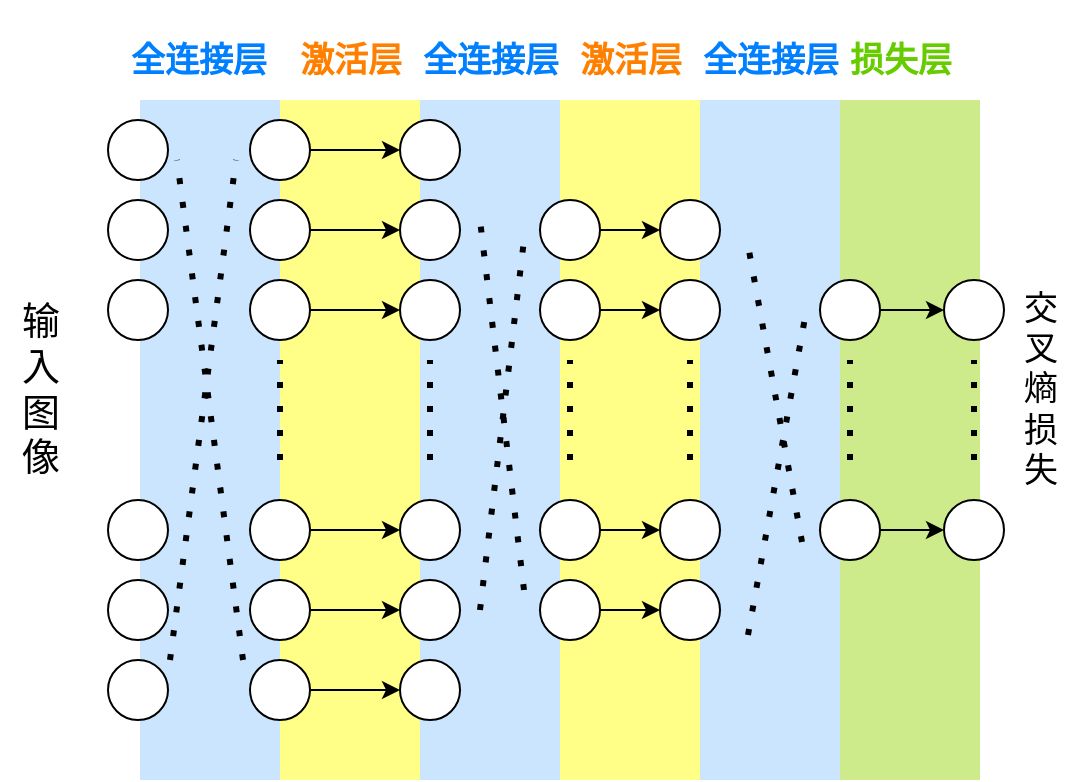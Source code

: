 <mxfile version="21.6.5" type="device">
  <diagram name="第 1 页" id="ZG5WBM6bRFndbdkF7kXa">
    <mxGraphModel dx="987" dy="623" grid="1" gridSize="10" guides="1" tooltips="1" connect="1" arrows="1" fold="1" page="1" pageScale="1" pageWidth="827" pageHeight="1169" math="0" shadow="0">
      <root>
        <mxCell id="0" />
        <mxCell id="1" parent="0" />
        <mxCell id="eWvzE5wjFXnHlnKz7sGr-1" value="" style="rounded=0;whiteSpace=wrap;html=1;fillColor=#cce5ff;strokeColor=none;" vertex="1" parent="1">
          <mxGeometry x="210" y="160" width="70" height="340" as="geometry" />
        </mxCell>
        <mxCell id="eWvzE5wjFXnHlnKz7sGr-2" value="" style="rounded=0;whiteSpace=wrap;html=1;fillColor=#ffff88;strokeColor=none;" vertex="1" parent="1">
          <mxGeometry x="280" y="160" width="70" height="340" as="geometry" />
        </mxCell>
        <mxCell id="eWvzE5wjFXnHlnKz7sGr-3" value="" style="rounded=0;whiteSpace=wrap;html=1;fillColor=#cce5ff;strokeColor=none;" vertex="1" parent="1">
          <mxGeometry x="350" y="160" width="70" height="340" as="geometry" />
        </mxCell>
        <mxCell id="eWvzE5wjFXnHlnKz7sGr-4" value="" style="rounded=0;whiteSpace=wrap;html=1;fillColor=#ffff88;strokeColor=none;" vertex="1" parent="1">
          <mxGeometry x="420" y="160" width="70" height="340" as="geometry" />
        </mxCell>
        <mxCell id="eWvzE5wjFXnHlnKz7sGr-5" value="" style="rounded=0;whiteSpace=wrap;html=1;fillColor=#cce5ff;strokeColor=none;" vertex="1" parent="1">
          <mxGeometry x="490" y="160" width="70" height="340" as="geometry" />
        </mxCell>
        <mxCell id="eWvzE5wjFXnHlnKz7sGr-6" value="" style="rounded=0;whiteSpace=wrap;html=1;fillColor=#cdeb8b;strokeColor=none;" vertex="1" parent="1">
          <mxGeometry x="560" y="160" width="70" height="340" as="geometry" />
        </mxCell>
        <mxCell id="eWvzE5wjFXnHlnKz7sGr-108" style="edgeStyle=orthogonalEdgeStyle;rounded=0;orthogonalLoop=1;jettySize=auto;html=1;entryX=0;entryY=0.5;entryDx=0;entryDy=0;" edge="1" parent="1" source="eWvzE5wjFXnHlnKz7sGr-12" target="eWvzE5wjFXnHlnKz7sGr-28">
          <mxGeometry relative="1" as="geometry" />
        </mxCell>
        <mxCell id="eWvzE5wjFXnHlnKz7sGr-12" value="" style="ellipse;whiteSpace=wrap;html=1;aspect=fixed;" vertex="1" parent="1">
          <mxGeometry x="265" y="400" width="30" height="30" as="geometry" />
        </mxCell>
        <mxCell id="eWvzE5wjFXnHlnKz7sGr-109" style="edgeStyle=orthogonalEdgeStyle;rounded=0;orthogonalLoop=1;jettySize=auto;html=1;entryX=0;entryY=0.5;entryDx=0;entryDy=0;" edge="1" parent="1" source="eWvzE5wjFXnHlnKz7sGr-13" target="eWvzE5wjFXnHlnKz7sGr-29">
          <mxGeometry relative="1" as="geometry" />
        </mxCell>
        <mxCell id="eWvzE5wjFXnHlnKz7sGr-13" value="" style="ellipse;whiteSpace=wrap;html=1;aspect=fixed;" vertex="1" parent="1">
          <mxGeometry x="265" y="440" width="30" height="30" as="geometry" />
        </mxCell>
        <mxCell id="eWvzE5wjFXnHlnKz7sGr-104" style="edgeStyle=orthogonalEdgeStyle;rounded=0;orthogonalLoop=1;jettySize=auto;html=1;" edge="1" parent="1" source="eWvzE5wjFXnHlnKz7sGr-15" target="eWvzE5wjFXnHlnKz7sGr-30">
          <mxGeometry relative="1" as="geometry" />
        </mxCell>
        <mxCell id="eWvzE5wjFXnHlnKz7sGr-15" value="" style="ellipse;whiteSpace=wrap;html=1;aspect=fixed;" vertex="1" parent="1">
          <mxGeometry x="265" y="170" width="30" height="30" as="geometry" />
        </mxCell>
        <mxCell id="eWvzE5wjFXnHlnKz7sGr-105" style="edgeStyle=orthogonalEdgeStyle;rounded=0;orthogonalLoop=1;jettySize=auto;html=1;" edge="1" parent="1" source="eWvzE5wjFXnHlnKz7sGr-16" target="eWvzE5wjFXnHlnKz7sGr-31">
          <mxGeometry relative="1" as="geometry" />
        </mxCell>
        <mxCell id="eWvzE5wjFXnHlnKz7sGr-16" value="" style="ellipse;whiteSpace=wrap;html=1;aspect=fixed;" vertex="1" parent="1">
          <mxGeometry x="265" y="210" width="30" height="30" as="geometry" />
        </mxCell>
        <mxCell id="eWvzE5wjFXnHlnKz7sGr-18" value="" style="endArrow=none;dashed=1;html=1;dashPattern=1 3;strokeWidth=3;rounded=0;" edge="1" parent="1">
          <mxGeometry width="50" height="50" relative="1" as="geometry">
            <mxPoint x="280" y="340" as="sourcePoint" />
            <mxPoint x="280" y="290" as="targetPoint" />
          </mxGeometry>
        </mxCell>
        <mxCell id="eWvzE5wjFXnHlnKz7sGr-106" style="edgeStyle=orthogonalEdgeStyle;rounded=0;orthogonalLoop=1;jettySize=auto;html=1;entryX=0;entryY=0.5;entryDx=0;entryDy=0;" edge="1" parent="1" source="eWvzE5wjFXnHlnKz7sGr-19" target="eWvzE5wjFXnHlnKz7sGr-33">
          <mxGeometry relative="1" as="geometry" />
        </mxCell>
        <mxCell id="eWvzE5wjFXnHlnKz7sGr-19" value="" style="ellipse;whiteSpace=wrap;html=1;aspect=fixed;" vertex="1" parent="1">
          <mxGeometry x="265" y="250" width="30" height="30" as="geometry" />
        </mxCell>
        <mxCell id="eWvzE5wjFXnHlnKz7sGr-107" style="edgeStyle=orthogonalEdgeStyle;rounded=0;orthogonalLoop=1;jettySize=auto;html=1;" edge="1" parent="1" source="eWvzE5wjFXnHlnKz7sGr-20" target="eWvzE5wjFXnHlnKz7sGr-34">
          <mxGeometry relative="1" as="geometry" />
        </mxCell>
        <mxCell id="eWvzE5wjFXnHlnKz7sGr-20" value="" style="ellipse;whiteSpace=wrap;html=1;aspect=fixed;" vertex="1" parent="1">
          <mxGeometry x="265" y="360" width="30" height="30" as="geometry" />
        </mxCell>
        <mxCell id="eWvzE5wjFXnHlnKz7sGr-28" value="" style="ellipse;whiteSpace=wrap;html=1;aspect=fixed;" vertex="1" parent="1">
          <mxGeometry x="340" y="400" width="30" height="30" as="geometry" />
        </mxCell>
        <mxCell id="eWvzE5wjFXnHlnKz7sGr-29" value="" style="ellipse;whiteSpace=wrap;html=1;aspect=fixed;" vertex="1" parent="1">
          <mxGeometry x="340" y="440" width="30" height="30" as="geometry" />
        </mxCell>
        <mxCell id="eWvzE5wjFXnHlnKz7sGr-30" value="" style="ellipse;whiteSpace=wrap;html=1;aspect=fixed;" vertex="1" parent="1">
          <mxGeometry x="340" y="170" width="30" height="30" as="geometry" />
        </mxCell>
        <mxCell id="eWvzE5wjFXnHlnKz7sGr-31" value="" style="ellipse;whiteSpace=wrap;html=1;aspect=fixed;" vertex="1" parent="1">
          <mxGeometry x="340" y="210" width="30" height="30" as="geometry" />
        </mxCell>
        <mxCell id="eWvzE5wjFXnHlnKz7sGr-32" value="" style="endArrow=none;dashed=1;html=1;dashPattern=1 3;strokeWidth=3;rounded=0;" edge="1" parent="1">
          <mxGeometry width="50" height="50" relative="1" as="geometry">
            <mxPoint x="355" y="340" as="sourcePoint" />
            <mxPoint x="355" y="290" as="targetPoint" />
          </mxGeometry>
        </mxCell>
        <mxCell id="eWvzE5wjFXnHlnKz7sGr-33" value="" style="ellipse;whiteSpace=wrap;html=1;aspect=fixed;" vertex="1" parent="1">
          <mxGeometry x="340" y="250" width="30" height="30" as="geometry" />
        </mxCell>
        <mxCell id="eWvzE5wjFXnHlnKz7sGr-34" value="" style="ellipse;whiteSpace=wrap;html=1;aspect=fixed;" vertex="1" parent="1">
          <mxGeometry x="340" y="360" width="30" height="30" as="geometry" />
        </mxCell>
        <mxCell id="eWvzE5wjFXnHlnKz7sGr-117" style="edgeStyle=orthogonalEdgeStyle;rounded=0;orthogonalLoop=1;jettySize=auto;html=1;" edge="1" parent="1" source="eWvzE5wjFXnHlnKz7sGr-35" target="eWvzE5wjFXnHlnKz7sGr-40">
          <mxGeometry relative="1" as="geometry" />
        </mxCell>
        <mxCell id="eWvzE5wjFXnHlnKz7sGr-35" value="" style="ellipse;whiteSpace=wrap;html=1;aspect=fixed;" vertex="1" parent="1">
          <mxGeometry x="410" y="400" width="30" height="30" as="geometry" />
        </mxCell>
        <mxCell id="eWvzE5wjFXnHlnKz7sGr-114" style="edgeStyle=orthogonalEdgeStyle;rounded=0;orthogonalLoop=1;jettySize=auto;html=1;" edge="1" parent="1" source="eWvzE5wjFXnHlnKz7sGr-36" target="eWvzE5wjFXnHlnKz7sGr-41">
          <mxGeometry relative="1" as="geometry" />
        </mxCell>
        <mxCell id="eWvzE5wjFXnHlnKz7sGr-36" value="" style="ellipse;whiteSpace=wrap;html=1;aspect=fixed;" vertex="1" parent="1">
          <mxGeometry x="410" y="210" width="30" height="30" as="geometry" />
        </mxCell>
        <mxCell id="eWvzE5wjFXnHlnKz7sGr-37" value="" style="endArrow=none;dashed=1;html=1;dashPattern=1 3;strokeWidth=3;rounded=0;" edge="1" parent="1">
          <mxGeometry width="50" height="50" relative="1" as="geometry">
            <mxPoint x="425" y="340" as="sourcePoint" />
            <mxPoint x="425" y="290" as="targetPoint" />
          </mxGeometry>
        </mxCell>
        <mxCell id="eWvzE5wjFXnHlnKz7sGr-115" style="edgeStyle=orthogonalEdgeStyle;rounded=0;orthogonalLoop=1;jettySize=auto;html=1;" edge="1" parent="1" source="eWvzE5wjFXnHlnKz7sGr-38" target="eWvzE5wjFXnHlnKz7sGr-43">
          <mxGeometry relative="1" as="geometry" />
        </mxCell>
        <mxCell id="eWvzE5wjFXnHlnKz7sGr-38" value="" style="ellipse;whiteSpace=wrap;html=1;aspect=fixed;" vertex="1" parent="1">
          <mxGeometry x="410" y="250" width="30" height="30" as="geometry" />
        </mxCell>
        <mxCell id="eWvzE5wjFXnHlnKz7sGr-116" style="edgeStyle=orthogonalEdgeStyle;rounded=0;orthogonalLoop=1;jettySize=auto;html=1;" edge="1" parent="1" source="eWvzE5wjFXnHlnKz7sGr-39" target="eWvzE5wjFXnHlnKz7sGr-44">
          <mxGeometry relative="1" as="geometry" />
        </mxCell>
        <mxCell id="eWvzE5wjFXnHlnKz7sGr-39" value="" style="ellipse;whiteSpace=wrap;html=1;aspect=fixed;" vertex="1" parent="1">
          <mxGeometry x="410" y="360" width="30" height="30" as="geometry" />
        </mxCell>
        <mxCell id="eWvzE5wjFXnHlnKz7sGr-40" value="" style="ellipse;whiteSpace=wrap;html=1;aspect=fixed;" vertex="1" parent="1">
          <mxGeometry x="470" y="400" width="30" height="30" as="geometry" />
        </mxCell>
        <mxCell id="eWvzE5wjFXnHlnKz7sGr-41" value="" style="ellipse;whiteSpace=wrap;html=1;aspect=fixed;" vertex="1" parent="1">
          <mxGeometry x="470" y="210" width="30" height="30" as="geometry" />
        </mxCell>
        <mxCell id="eWvzE5wjFXnHlnKz7sGr-42" value="" style="endArrow=none;dashed=1;html=1;dashPattern=1 3;strokeWidth=3;rounded=0;" edge="1" parent="1">
          <mxGeometry width="50" height="50" relative="1" as="geometry">
            <mxPoint x="485" y="340" as="sourcePoint" />
            <mxPoint x="485" y="290" as="targetPoint" />
          </mxGeometry>
        </mxCell>
        <mxCell id="eWvzE5wjFXnHlnKz7sGr-43" value="" style="ellipse;whiteSpace=wrap;html=1;aspect=fixed;" vertex="1" parent="1">
          <mxGeometry x="470" y="250" width="30" height="30" as="geometry" />
        </mxCell>
        <mxCell id="eWvzE5wjFXnHlnKz7sGr-44" value="" style="ellipse;whiteSpace=wrap;html=1;aspect=fixed;" vertex="1" parent="1">
          <mxGeometry x="470" y="360" width="30" height="30" as="geometry" />
        </mxCell>
        <mxCell id="eWvzE5wjFXnHlnKz7sGr-47" value="" style="endArrow=none;dashed=1;html=1;dashPattern=1 3;strokeWidth=3;rounded=0;" edge="1" parent="1">
          <mxGeometry width="50" height="50" relative="1" as="geometry">
            <mxPoint x="565" y="340" as="sourcePoint" />
            <mxPoint x="565" y="290" as="targetPoint" />
          </mxGeometry>
        </mxCell>
        <mxCell id="eWvzE5wjFXnHlnKz7sGr-118" style="edgeStyle=orthogonalEdgeStyle;rounded=0;orthogonalLoop=1;jettySize=auto;html=1;entryX=0;entryY=0.5;entryDx=0;entryDy=0;" edge="1" parent="1" source="eWvzE5wjFXnHlnKz7sGr-48" target="eWvzE5wjFXnHlnKz7sGr-51">
          <mxGeometry relative="1" as="geometry" />
        </mxCell>
        <mxCell id="eWvzE5wjFXnHlnKz7sGr-48" value="" style="ellipse;whiteSpace=wrap;html=1;aspect=fixed;" vertex="1" parent="1">
          <mxGeometry x="550" y="250" width="30" height="30" as="geometry" />
        </mxCell>
        <mxCell id="eWvzE5wjFXnHlnKz7sGr-119" style="edgeStyle=orthogonalEdgeStyle;rounded=0;orthogonalLoop=1;jettySize=auto;html=1;" edge="1" parent="1" source="eWvzE5wjFXnHlnKz7sGr-49" target="eWvzE5wjFXnHlnKz7sGr-52">
          <mxGeometry relative="1" as="geometry" />
        </mxCell>
        <mxCell id="eWvzE5wjFXnHlnKz7sGr-49" value="" style="ellipse;whiteSpace=wrap;html=1;aspect=fixed;" vertex="1" parent="1">
          <mxGeometry x="550" y="360" width="30" height="30" as="geometry" />
        </mxCell>
        <mxCell id="eWvzE5wjFXnHlnKz7sGr-50" value="" style="endArrow=none;dashed=1;html=1;dashPattern=1 3;strokeWidth=3;rounded=0;" edge="1" parent="1">
          <mxGeometry width="50" height="50" relative="1" as="geometry">
            <mxPoint x="627" y="340" as="sourcePoint" />
            <mxPoint x="627" y="290" as="targetPoint" />
          </mxGeometry>
        </mxCell>
        <mxCell id="eWvzE5wjFXnHlnKz7sGr-51" value="" style="ellipse;whiteSpace=wrap;html=1;aspect=fixed;" vertex="1" parent="1">
          <mxGeometry x="612" y="250" width="30" height="30" as="geometry" />
        </mxCell>
        <mxCell id="eWvzE5wjFXnHlnKz7sGr-52" value="" style="ellipse;whiteSpace=wrap;html=1;aspect=fixed;" vertex="1" parent="1">
          <mxGeometry x="612" y="360" width="30" height="30" as="geometry" />
        </mxCell>
        <mxCell id="eWvzE5wjFXnHlnKz7sGr-53" value="" style="ellipse;whiteSpace=wrap;html=1;aspect=fixed;" vertex="1" parent="1">
          <mxGeometry x="194" y="400" width="30" height="30" as="geometry" />
        </mxCell>
        <mxCell id="eWvzE5wjFXnHlnKz7sGr-54" value="" style="ellipse;whiteSpace=wrap;html=1;aspect=fixed;" vertex="1" parent="1">
          <mxGeometry x="194" y="440" width="30" height="30" as="geometry" />
        </mxCell>
        <mxCell id="eWvzE5wjFXnHlnKz7sGr-55" value="" style="ellipse;whiteSpace=wrap;html=1;aspect=fixed;" vertex="1" parent="1">
          <mxGeometry x="194" y="170" width="30" height="30" as="geometry" />
        </mxCell>
        <mxCell id="eWvzE5wjFXnHlnKz7sGr-56" value="" style="ellipse;whiteSpace=wrap;html=1;aspect=fixed;" vertex="1" parent="1">
          <mxGeometry x="194" y="210" width="30" height="30" as="geometry" />
        </mxCell>
        <mxCell id="eWvzE5wjFXnHlnKz7sGr-58" value="" style="ellipse;whiteSpace=wrap;html=1;aspect=fixed;" vertex="1" parent="1">
          <mxGeometry x="194" y="250" width="30" height="30" as="geometry" />
        </mxCell>
        <mxCell id="eWvzE5wjFXnHlnKz7sGr-59" value="" style="ellipse;whiteSpace=wrap;html=1;aspect=fixed;" vertex="1" parent="1">
          <mxGeometry x="194" y="360" width="30" height="30" as="geometry" />
        </mxCell>
        <mxCell id="eWvzE5wjFXnHlnKz7sGr-60" value="&lt;font style=&quot;font-size: 19px;&quot; face=&quot;Family Song 常规体&quot;&gt;输&lt;br&gt;入&lt;br&gt;图&lt;br&gt;像&lt;/font&gt;" style="text;html=1;align=center;verticalAlign=middle;resizable=0;points=[];autosize=1;strokeColor=none;fillColor=none;" vertex="1" parent="1">
          <mxGeometry x="140" y="255" width="40" height="100" as="geometry" />
        </mxCell>
        <mxCell id="eWvzE5wjFXnHlnKz7sGr-61" value="&lt;font style=&quot;font-size: 17px;&quot; face=&quot;Family Song 常规体&quot;&gt;交&lt;br&gt;叉&lt;br&gt;熵&lt;br&gt;损&lt;br&gt;失&lt;/font&gt;" style="text;html=1;align=center;verticalAlign=middle;resizable=0;points=[];autosize=1;strokeColor=none;fillColor=none;" vertex="1" parent="1">
          <mxGeometry x="640" y="245" width="40" height="120" as="geometry" />
        </mxCell>
        <mxCell id="eWvzE5wjFXnHlnKz7sGr-62" value="&lt;pre&gt;&lt;font size=&quot;1&quot; color=&quot;#007fff&quot;&gt;&lt;b style=&quot;font-size: 17px;&quot;&gt;全连接层&lt;/b&gt;&lt;/font&gt;&lt;/pre&gt;" style="text;html=1;align=center;verticalAlign=middle;resizable=0;points=[];autosize=1;strokeColor=none;fillColor=none;" vertex="1" parent="1">
          <mxGeometry x="194" y="110" width="90" height="60" as="geometry" />
        </mxCell>
        <mxCell id="eWvzE5wjFXnHlnKz7sGr-63" value="&lt;pre&gt;&lt;font size=&quot;1&quot; color=&quot;#007fff&quot;&gt;&lt;b style=&quot;font-size: 17px;&quot;&gt;全连接层&lt;/b&gt;&lt;/font&gt;&lt;/pre&gt;" style="text;html=1;align=center;verticalAlign=middle;resizable=0;points=[];autosize=1;strokeColor=none;fillColor=none;" vertex="1" parent="1">
          <mxGeometry x="340" y="110" width="90" height="60" as="geometry" />
        </mxCell>
        <mxCell id="eWvzE5wjFXnHlnKz7sGr-64" value="&lt;pre&gt;&lt;font size=&quot;1&quot; color=&quot;#007fff&quot;&gt;&lt;b style=&quot;font-size: 17px;&quot;&gt;全连接层&lt;/b&gt;&lt;/font&gt;&lt;/pre&gt;" style="text;html=1;align=center;verticalAlign=middle;resizable=0;points=[];autosize=1;strokeColor=none;fillColor=none;" vertex="1" parent="1">
          <mxGeometry x="480" y="110" width="90" height="60" as="geometry" />
        </mxCell>
        <mxCell id="eWvzE5wjFXnHlnKz7sGr-65" value="&lt;pre&gt;&lt;font color=&quot;#ff8000&quot; size=&quot;1&quot;&gt;&lt;b style=&quot;font-size: 17px;&quot;&gt;激活层&lt;/b&gt;&lt;/font&gt;&lt;/pre&gt;" style="text;html=1;align=center;verticalAlign=middle;resizable=0;points=[];autosize=1;strokeColor=none;fillColor=none;" vertex="1" parent="1">
          <mxGeometry x="275" y="110" width="80" height="60" as="geometry" />
        </mxCell>
        <mxCell id="eWvzE5wjFXnHlnKz7sGr-66" value="&lt;pre&gt;&lt;font color=&quot;#ff8000&quot; size=&quot;1&quot;&gt;&lt;b style=&quot;font-size: 17px;&quot;&gt;激活层&lt;/b&gt;&lt;/font&gt;&lt;/pre&gt;" style="text;html=1;align=center;verticalAlign=middle;resizable=0;points=[];autosize=1;strokeColor=none;fillColor=none;" vertex="1" parent="1">
          <mxGeometry x="415" y="110" width="80" height="60" as="geometry" />
        </mxCell>
        <mxCell id="eWvzE5wjFXnHlnKz7sGr-67" value="&lt;pre&gt;&lt;font color=&quot;#66cc00&quot; size=&quot;1&quot;&gt;&lt;b style=&quot;font-size: 17px;&quot;&gt;损失层&lt;/b&gt;&lt;/font&gt;&lt;/pre&gt;" style="text;html=1;align=center;verticalAlign=middle;resizable=0;points=[];autosize=1;strokeColor=none;fillColor=none;" vertex="1" parent="1">
          <mxGeometry x="550" y="110" width="80" height="60" as="geometry" />
        </mxCell>
        <mxCell id="eWvzE5wjFXnHlnKz7sGr-102" value="" style="endArrow=none;dashed=1;html=1;dashPattern=1 3;strokeWidth=3;rounded=0;" edge="1" parent="1">
          <mxGeometry width="50" height="50" relative="1" as="geometry">
            <mxPoint x="225" y="440" as="sourcePoint" />
            <mxPoint x="258" y="190" as="targetPoint" />
          </mxGeometry>
        </mxCell>
        <mxCell id="eWvzE5wjFXnHlnKz7sGr-103" value="" style="endArrow=none;dashed=1;html=1;dashPattern=1 3;strokeWidth=3;rounded=0;" edge="1" parent="1">
          <mxGeometry width="50" height="50" relative="1" as="geometry">
            <mxPoint x="261.5" y="440" as="sourcePoint" />
            <mxPoint x="228.5" y="190" as="targetPoint" />
          </mxGeometry>
        </mxCell>
        <mxCell id="eWvzE5wjFXnHlnKz7sGr-110" value="" style="endArrow=none;dashed=1;html=1;dashPattern=1 3;strokeWidth=3;rounded=0;" edge="1" parent="1">
          <mxGeometry width="50" height="50" relative="1" as="geometry">
            <mxPoint x="402" y="405" as="sourcePoint" />
            <mxPoint x="380" y="220" as="targetPoint" />
          </mxGeometry>
        </mxCell>
        <mxCell id="eWvzE5wjFXnHlnKz7sGr-111" value="" style="endArrow=none;dashed=1;html=1;dashPattern=1 3;strokeWidth=3;rounded=0;" edge="1" parent="1">
          <mxGeometry width="50" height="50" relative="1" as="geometry">
            <mxPoint x="380" y="415" as="sourcePoint" />
            <mxPoint x="402" y="230" as="targetPoint" />
          </mxGeometry>
        </mxCell>
        <mxCell id="eWvzE5wjFXnHlnKz7sGr-112" value="" style="endArrow=none;dashed=1;html=1;dashPattern=1 3;strokeWidth=3;rounded=0;" edge="1" parent="1">
          <mxGeometry width="50" height="50" relative="1" as="geometry">
            <mxPoint x="541" y="381" as="sourcePoint" />
            <mxPoint x="514" y="232.5" as="targetPoint" />
          </mxGeometry>
        </mxCell>
        <mxCell id="eWvzE5wjFXnHlnKz7sGr-113" value="" style="endArrow=none;dashed=1;html=1;dashPattern=1 3;strokeWidth=3;rounded=0;" edge="1" parent="1">
          <mxGeometry width="50" height="50" relative="1" as="geometry">
            <mxPoint x="514" y="427.5" as="sourcePoint" />
            <mxPoint x="543" y="266" as="targetPoint" />
          </mxGeometry>
        </mxCell>
      </root>
    </mxGraphModel>
  </diagram>
</mxfile>
